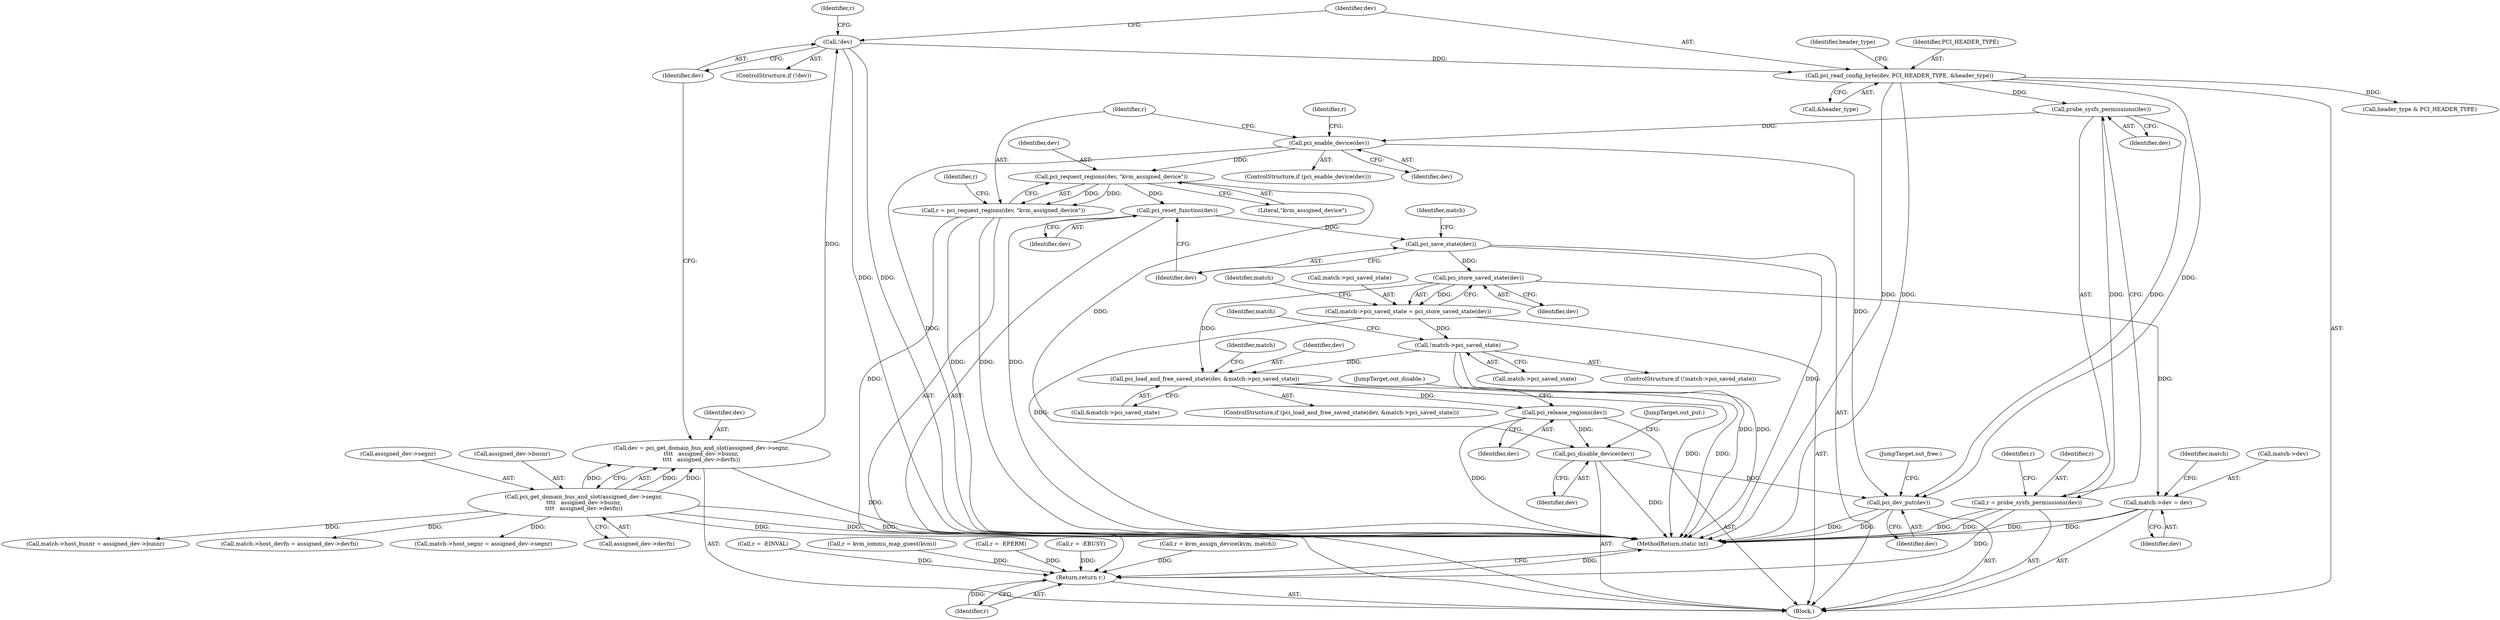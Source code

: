 digraph "0_linux_c4e7f9022e506c6635a5037713c37118e23193e4@pointer" {
"1000212" [label="(Call,probe_sysfs_permissions(dev))"];
"1000193" [label="(Call,pci_read_config_byte(dev, PCI_HEADER_TYPE, &header_type))"];
"1000185" [label="(Call,!dev)"];
"1000172" [label="(Call,dev = pci_get_domain_bus_and_slot(assigned_dev->segnr,\n\t\t\t\t   assigned_dev->busnr,\n\t\t\t\t   assigned_dev->devfn))"];
"1000174" [label="(Call,pci_get_domain_bus_and_slot(assigned_dev->segnr,\n\t\t\t\t   assigned_dev->busnr,\n\t\t\t\t   assigned_dev->devfn))"];
"1000210" [label="(Call,r = probe_sysfs_permissions(dev))"];
"1000396" [label="(Return,return r;)"];
"1000218" [label="(Call,pci_enable_device(dev))"];
"1000228" [label="(Call,pci_request_regions(dev, \"kvm_assigned_device\"))"];
"1000226" [label="(Call,r = pci_request_regions(dev, \"kvm_assigned_device\"))"];
"1000235" [label="(Call,pci_reset_function(dev))"];
"1000237" [label="(Call,pci_save_state(dev))"];
"1000243" [label="(Call,pci_store_saved_state(dev))"];
"1000239" [label="(Call,match->pci_saved_state = pci_store_saved_state(dev))"];
"1000246" [label="(Call,!match->pci_saved_state)"];
"1000363" [label="(Call,pci_load_and_free_saved_state(dev, &match->pci_saved_state))"];
"1000374" [label="(Call,pci_release_regions(dev))"];
"1000377" [label="(Call,pci_disable_device(dev))"];
"1000380" [label="(Call,pci_dev_put(dev))"];
"1000285" [label="(Call,match->dev = dev)"];
"1000210" [label="(Call,r = probe_sysfs_permissions(dev))"];
"1000285" [label="(Call,match->dev = dev)"];
"1000200" [label="(Call,header_type & PCI_HEADER_TYPE)"];
"1000201" [label="(Identifier,header_type)"];
"1000363" [label="(Call,pci_load_and_free_saved_state(dev, &match->pci_saved_state))"];
"1000105" [label="(Block,)"];
"1000185" [label="(Call,!dev)"];
"1000181" [label="(Call,assigned_dev->devfn)"];
"1000230" [label="(Literal,\"kvm_assigned_device\")"];
"1000239" [label="(Call,match->pci_saved_state = pci_store_saved_state(dev))"];
"1000374" [label="(Call,pci_release_regions(dev))"];
"1000178" [label="(Call,assigned_dev->busnr)"];
"1000237" [label="(Call,pci_save_state(dev))"];
"1000379" [label="(JumpTarget,out_put:)"];
"1000184" [label="(ControlStructure,if (!dev))"];
"1000264" [label="(Call,match->host_busnr = assigned_dev->busnr)"];
"1000218" [label="(Call,pci_enable_device(dev))"];
"1000228" [label="(Call,pci_request_regions(dev, \"kvm_assigned_device\"))"];
"1000232" [label="(Identifier,r)"];
"1000222" [label="(Identifier,r)"];
"1000213" [label="(Identifier,dev)"];
"1000244" [label="(Identifier,dev)"];
"1000227" [label="(Identifier,r)"];
"1000188" [label="(Call,r = -EINVAL)"];
"1000377" [label="(Call,pci_disable_device(dev))"];
"1000378" [label="(Identifier,dev)"];
"1000186" [label="(Identifier,dev)"];
"1000396" [label="(Return,return r;)"];
"1000286" [label="(Call,match->dev)"];
"1000372" [label="(Identifier,match)"];
"1000375" [label="(Identifier,dev)"];
"1000252" [label="(Identifier,match)"];
"1000205" [label="(Call,r = -EPERM)"];
"1000271" [label="(Call,match->host_devfn = assigned_dev->devfn)"];
"1000364" [label="(Identifier,dev)"];
"1000219" [label="(Identifier,dev)"];
"1000248" [label="(Identifier,match)"];
"1000172" [label="(Call,dev = pci_get_domain_bus_and_slot(assigned_dev->segnr,\n\t\t\t\t   assigned_dev->busnr,\n\t\t\t\t   assigned_dev->devfn))"];
"1000235" [label="(Call,pci_reset_function(dev))"];
"1000376" [label="(JumpTarget,out_disable:)"];
"1000380" [label="(Call,pci_dev_put(dev))"];
"1000397" [label="(Identifier,r)"];
"1000398" [label="(MethodReturn,static int)"];
"1000221" [label="(Call,r = -EBUSY)"];
"1000226" [label="(Call,r = pci_request_regions(dev, \"kvm_assigned_device\"))"];
"1000229" [label="(Identifier,dev)"];
"1000243" [label="(Call,pci_store_saved_state(dev))"];
"1000339" [label="(Call,r = kvm_assign_device(kvm, match))"];
"1000293" [label="(Identifier,match)"];
"1000193" [label="(Call,pci_read_config_byte(dev, PCI_HEADER_TYPE, &header_type))"];
"1000174" [label="(Call,pci_get_domain_bus_and_slot(assigned_dev->segnr,\n\t\t\t\t   assigned_dev->busnr,\n\t\t\t\t   assigned_dev->devfn))"];
"1000241" [label="(Identifier,match)"];
"1000211" [label="(Identifier,r)"];
"1000215" [label="(Identifier,r)"];
"1000365" [label="(Call,&match->pci_saved_state)"];
"1000238" [label="(Identifier,dev)"];
"1000240" [label="(Call,match->pci_saved_state)"];
"1000196" [label="(Call,&header_type)"];
"1000212" [label="(Call,probe_sysfs_permissions(dev))"];
"1000246" [label="(Call,!match->pci_saved_state)"];
"1000245" [label="(ControlStructure,if (!match->pci_saved_state))"];
"1000247" [label="(Call,match->pci_saved_state)"];
"1000173" [label="(Identifier,dev)"];
"1000236" [label="(Identifier,dev)"];
"1000195" [label="(Identifier,PCI_HEADER_TYPE)"];
"1000175" [label="(Call,assigned_dev->segnr)"];
"1000189" [label="(Identifier,r)"];
"1000381" [label="(Identifier,dev)"];
"1000194" [label="(Identifier,dev)"];
"1000257" [label="(Call,match->host_segnr = assigned_dev->segnr)"];
"1000217" [label="(ControlStructure,if (pci_enable_device(dev)))"];
"1000382" [label="(JumpTarget,out_free:)"];
"1000289" [label="(Identifier,dev)"];
"1000332" [label="(Call,r = kvm_iommu_map_guest(kvm))"];
"1000362" [label="(ControlStructure,if (pci_load_and_free_saved_state(dev, &match->pci_saved_state)))"];
"1000212" -> "1000210"  [label="AST: "];
"1000212" -> "1000213"  [label="CFG: "];
"1000213" -> "1000212"  [label="AST: "];
"1000210" -> "1000212"  [label="CFG: "];
"1000212" -> "1000210"  [label="DDG: "];
"1000193" -> "1000212"  [label="DDG: "];
"1000212" -> "1000218"  [label="DDG: "];
"1000212" -> "1000380"  [label="DDG: "];
"1000193" -> "1000105"  [label="AST: "];
"1000193" -> "1000196"  [label="CFG: "];
"1000194" -> "1000193"  [label="AST: "];
"1000195" -> "1000193"  [label="AST: "];
"1000196" -> "1000193"  [label="AST: "];
"1000201" -> "1000193"  [label="CFG: "];
"1000193" -> "1000398"  [label="DDG: "];
"1000193" -> "1000398"  [label="DDG: "];
"1000185" -> "1000193"  [label="DDG: "];
"1000193" -> "1000200"  [label="DDG: "];
"1000193" -> "1000380"  [label="DDG: "];
"1000185" -> "1000184"  [label="AST: "];
"1000185" -> "1000186"  [label="CFG: "];
"1000186" -> "1000185"  [label="AST: "];
"1000189" -> "1000185"  [label="CFG: "];
"1000194" -> "1000185"  [label="CFG: "];
"1000185" -> "1000398"  [label="DDG: "];
"1000185" -> "1000398"  [label="DDG: "];
"1000172" -> "1000185"  [label="DDG: "];
"1000172" -> "1000105"  [label="AST: "];
"1000172" -> "1000174"  [label="CFG: "];
"1000173" -> "1000172"  [label="AST: "];
"1000174" -> "1000172"  [label="AST: "];
"1000186" -> "1000172"  [label="CFG: "];
"1000172" -> "1000398"  [label="DDG: "];
"1000174" -> "1000172"  [label="DDG: "];
"1000174" -> "1000172"  [label="DDG: "];
"1000174" -> "1000172"  [label="DDG: "];
"1000174" -> "1000181"  [label="CFG: "];
"1000175" -> "1000174"  [label="AST: "];
"1000178" -> "1000174"  [label="AST: "];
"1000181" -> "1000174"  [label="AST: "];
"1000174" -> "1000398"  [label="DDG: "];
"1000174" -> "1000398"  [label="DDG: "];
"1000174" -> "1000398"  [label="DDG: "];
"1000174" -> "1000257"  [label="DDG: "];
"1000174" -> "1000264"  [label="DDG: "];
"1000174" -> "1000271"  [label="DDG: "];
"1000210" -> "1000105"  [label="AST: "];
"1000211" -> "1000210"  [label="AST: "];
"1000215" -> "1000210"  [label="CFG: "];
"1000210" -> "1000398"  [label="DDG: "];
"1000210" -> "1000398"  [label="DDG: "];
"1000210" -> "1000396"  [label="DDG: "];
"1000396" -> "1000105"  [label="AST: "];
"1000396" -> "1000397"  [label="CFG: "];
"1000397" -> "1000396"  [label="AST: "];
"1000398" -> "1000396"  [label="CFG: "];
"1000396" -> "1000398"  [label="DDG: "];
"1000397" -> "1000396"  [label="DDG: "];
"1000188" -> "1000396"  [label="DDG: "];
"1000205" -> "1000396"  [label="DDG: "];
"1000221" -> "1000396"  [label="DDG: "];
"1000332" -> "1000396"  [label="DDG: "];
"1000226" -> "1000396"  [label="DDG: "];
"1000339" -> "1000396"  [label="DDG: "];
"1000218" -> "1000217"  [label="AST: "];
"1000218" -> "1000219"  [label="CFG: "];
"1000219" -> "1000218"  [label="AST: "];
"1000222" -> "1000218"  [label="CFG: "];
"1000227" -> "1000218"  [label="CFG: "];
"1000218" -> "1000398"  [label="DDG: "];
"1000218" -> "1000228"  [label="DDG: "];
"1000218" -> "1000380"  [label="DDG: "];
"1000228" -> "1000226"  [label="AST: "];
"1000228" -> "1000230"  [label="CFG: "];
"1000229" -> "1000228"  [label="AST: "];
"1000230" -> "1000228"  [label="AST: "];
"1000226" -> "1000228"  [label="CFG: "];
"1000228" -> "1000226"  [label="DDG: "];
"1000228" -> "1000226"  [label="DDG: "];
"1000228" -> "1000235"  [label="DDG: "];
"1000228" -> "1000377"  [label="DDG: "];
"1000226" -> "1000105"  [label="AST: "];
"1000227" -> "1000226"  [label="AST: "];
"1000232" -> "1000226"  [label="CFG: "];
"1000226" -> "1000398"  [label="DDG: "];
"1000226" -> "1000398"  [label="DDG: "];
"1000235" -> "1000105"  [label="AST: "];
"1000235" -> "1000236"  [label="CFG: "];
"1000236" -> "1000235"  [label="AST: "];
"1000238" -> "1000235"  [label="CFG: "];
"1000235" -> "1000398"  [label="DDG: "];
"1000235" -> "1000237"  [label="DDG: "];
"1000237" -> "1000105"  [label="AST: "];
"1000237" -> "1000238"  [label="CFG: "];
"1000238" -> "1000237"  [label="AST: "];
"1000241" -> "1000237"  [label="CFG: "];
"1000237" -> "1000398"  [label="DDG: "];
"1000237" -> "1000243"  [label="DDG: "];
"1000243" -> "1000239"  [label="AST: "];
"1000243" -> "1000244"  [label="CFG: "];
"1000244" -> "1000243"  [label="AST: "];
"1000239" -> "1000243"  [label="CFG: "];
"1000243" -> "1000239"  [label="DDG: "];
"1000243" -> "1000285"  [label="DDG: "];
"1000243" -> "1000363"  [label="DDG: "];
"1000239" -> "1000105"  [label="AST: "];
"1000240" -> "1000239"  [label="AST: "];
"1000248" -> "1000239"  [label="CFG: "];
"1000239" -> "1000398"  [label="DDG: "];
"1000239" -> "1000246"  [label="DDG: "];
"1000246" -> "1000245"  [label="AST: "];
"1000246" -> "1000247"  [label="CFG: "];
"1000247" -> "1000246"  [label="AST: "];
"1000252" -> "1000246"  [label="CFG: "];
"1000246" -> "1000398"  [label="DDG: "];
"1000246" -> "1000398"  [label="DDG: "];
"1000246" -> "1000363"  [label="DDG: "];
"1000363" -> "1000362"  [label="AST: "];
"1000363" -> "1000365"  [label="CFG: "];
"1000364" -> "1000363"  [label="AST: "];
"1000365" -> "1000363"  [label="AST: "];
"1000372" -> "1000363"  [label="CFG: "];
"1000363" -> "1000398"  [label="DDG: "];
"1000363" -> "1000398"  [label="DDG: "];
"1000363" -> "1000374"  [label="DDG: "];
"1000374" -> "1000105"  [label="AST: "];
"1000374" -> "1000375"  [label="CFG: "];
"1000375" -> "1000374"  [label="AST: "];
"1000376" -> "1000374"  [label="CFG: "];
"1000374" -> "1000398"  [label="DDG: "];
"1000374" -> "1000377"  [label="DDG: "];
"1000377" -> "1000105"  [label="AST: "];
"1000377" -> "1000378"  [label="CFG: "];
"1000378" -> "1000377"  [label="AST: "];
"1000379" -> "1000377"  [label="CFG: "];
"1000377" -> "1000398"  [label="DDG: "];
"1000377" -> "1000380"  [label="DDG: "];
"1000380" -> "1000105"  [label="AST: "];
"1000380" -> "1000381"  [label="CFG: "];
"1000381" -> "1000380"  [label="AST: "];
"1000382" -> "1000380"  [label="CFG: "];
"1000380" -> "1000398"  [label="DDG: "];
"1000380" -> "1000398"  [label="DDG: "];
"1000285" -> "1000105"  [label="AST: "];
"1000285" -> "1000289"  [label="CFG: "];
"1000286" -> "1000285"  [label="AST: "];
"1000289" -> "1000285"  [label="AST: "];
"1000293" -> "1000285"  [label="CFG: "];
"1000285" -> "1000398"  [label="DDG: "];
"1000285" -> "1000398"  [label="DDG: "];
}

